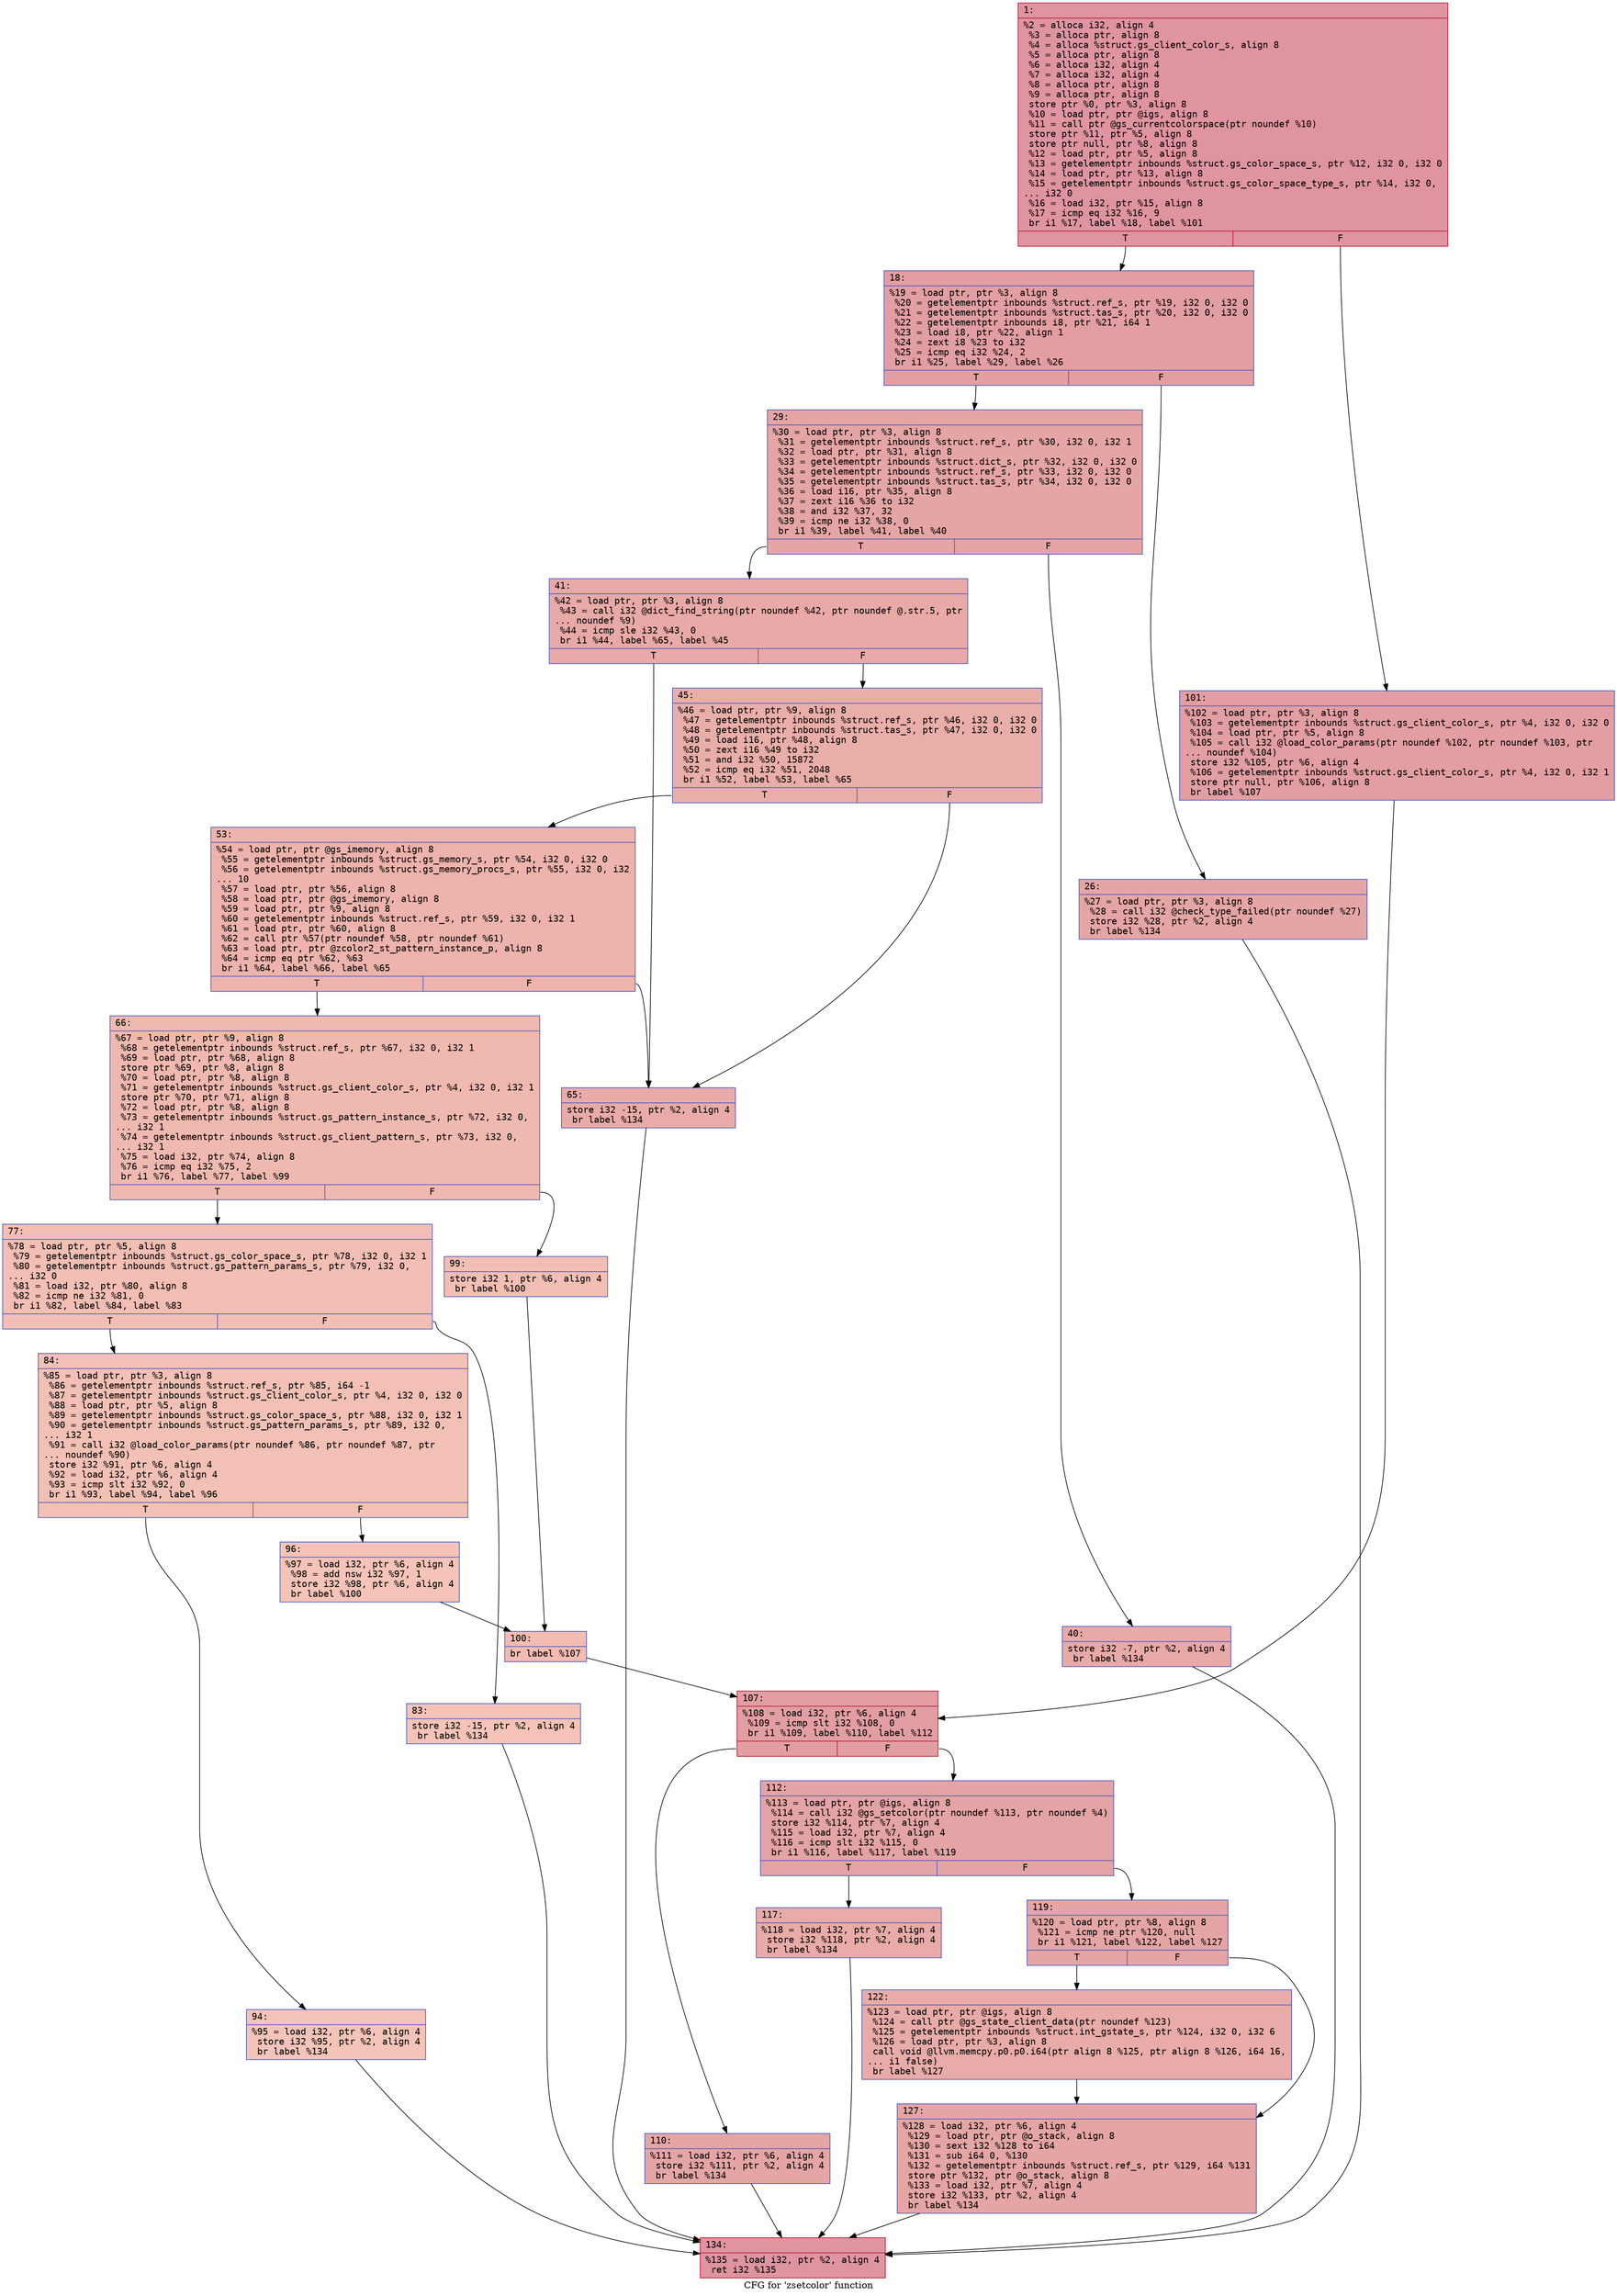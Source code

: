 digraph "CFG for 'zsetcolor' function" {
	label="CFG for 'zsetcolor' function";

	Node0x60000268e490 [shape=record,color="#b70d28ff", style=filled, fillcolor="#b70d2870" fontname="Courier",label="{1:\l|  %2 = alloca i32, align 4\l  %3 = alloca ptr, align 8\l  %4 = alloca %struct.gs_client_color_s, align 8\l  %5 = alloca ptr, align 8\l  %6 = alloca i32, align 4\l  %7 = alloca i32, align 4\l  %8 = alloca ptr, align 8\l  %9 = alloca ptr, align 8\l  store ptr %0, ptr %3, align 8\l  %10 = load ptr, ptr @igs, align 8\l  %11 = call ptr @gs_currentcolorspace(ptr noundef %10)\l  store ptr %11, ptr %5, align 8\l  store ptr null, ptr %8, align 8\l  %12 = load ptr, ptr %5, align 8\l  %13 = getelementptr inbounds %struct.gs_color_space_s, ptr %12, i32 0, i32 0\l  %14 = load ptr, ptr %13, align 8\l  %15 = getelementptr inbounds %struct.gs_color_space_type_s, ptr %14, i32 0,\l... i32 0\l  %16 = load i32, ptr %15, align 8\l  %17 = icmp eq i32 %16, 9\l  br i1 %17, label %18, label %101\l|{<s0>T|<s1>F}}"];
	Node0x60000268e490:s0 -> Node0x60000268e800[tooltip="1 -> 18\nProbability 50.00%" ];
	Node0x60000268e490:s1 -> Node0x60000268ed00[tooltip="1 -> 101\nProbability 50.00%" ];
	Node0x60000268e800 [shape=record,color="#3d50c3ff", style=filled, fillcolor="#be242e70" fontname="Courier",label="{18:\l|  %19 = load ptr, ptr %3, align 8\l  %20 = getelementptr inbounds %struct.ref_s, ptr %19, i32 0, i32 0\l  %21 = getelementptr inbounds %struct.tas_s, ptr %20, i32 0, i32 0\l  %22 = getelementptr inbounds i8, ptr %21, i64 1\l  %23 = load i8, ptr %22, align 1\l  %24 = zext i8 %23 to i32\l  %25 = icmp eq i32 %24, 2\l  br i1 %25, label %29, label %26\l|{<s0>T|<s1>F}}"];
	Node0x60000268e800:s0 -> Node0x60000268e8a0[tooltip="18 -> 29\nProbability 50.00%" ];
	Node0x60000268e800:s1 -> Node0x60000268e850[tooltip="18 -> 26\nProbability 50.00%" ];
	Node0x60000268e850 [shape=record,color="#3d50c3ff", style=filled, fillcolor="#c5333470" fontname="Courier",label="{26:\l|  %27 = load ptr, ptr %3, align 8\l  %28 = call i32 @check_type_failed(ptr noundef %27)\l  store i32 %28, ptr %2, align 4\l  br label %134\l}"];
	Node0x60000268e850 -> Node0x60000268ef80[tooltip="26 -> 134\nProbability 100.00%" ];
	Node0x60000268e8a0 [shape=record,color="#3d50c3ff", style=filled, fillcolor="#c5333470" fontname="Courier",label="{29:\l|  %30 = load ptr, ptr %3, align 8\l  %31 = getelementptr inbounds %struct.ref_s, ptr %30, i32 0, i32 1\l  %32 = load ptr, ptr %31, align 8\l  %33 = getelementptr inbounds %struct.dict_s, ptr %32, i32 0, i32 0\l  %34 = getelementptr inbounds %struct.ref_s, ptr %33, i32 0, i32 0\l  %35 = getelementptr inbounds %struct.tas_s, ptr %34, i32 0, i32 0\l  %36 = load i16, ptr %35, align 8\l  %37 = zext i16 %36 to i32\l  %38 = and i32 %37, 32\l  %39 = icmp ne i32 %38, 0\l  br i1 %39, label %41, label %40\l|{<s0>T|<s1>F}}"];
	Node0x60000268e8a0:s0 -> Node0x60000268e940[tooltip="29 -> 41\nProbability 50.00%" ];
	Node0x60000268e8a0:s1 -> Node0x60000268e8f0[tooltip="29 -> 40\nProbability 50.00%" ];
	Node0x60000268e8f0 [shape=record,color="#3d50c3ff", style=filled, fillcolor="#ca3b3770" fontname="Courier",label="{40:\l|  store i32 -7, ptr %2, align 4\l  br label %134\l}"];
	Node0x60000268e8f0 -> Node0x60000268ef80[tooltip="40 -> 134\nProbability 100.00%" ];
	Node0x60000268e940 [shape=record,color="#3d50c3ff", style=filled, fillcolor="#ca3b3770" fontname="Courier",label="{41:\l|  %42 = load ptr, ptr %3, align 8\l  %43 = call i32 @dict_find_string(ptr noundef %42, ptr noundef @.str.5, ptr\l... noundef %9)\l  %44 = icmp sle i32 %43, 0\l  br i1 %44, label %65, label %45\l|{<s0>T|<s1>F}}"];
	Node0x60000268e940:s0 -> Node0x60000268ea30[tooltip="41 -> 65\nProbability 50.00%" ];
	Node0x60000268e940:s1 -> Node0x60000268e990[tooltip="41 -> 45\nProbability 50.00%" ];
	Node0x60000268e990 [shape=record,color="#3d50c3ff", style=filled, fillcolor="#d0473d70" fontname="Courier",label="{45:\l|  %46 = load ptr, ptr %9, align 8\l  %47 = getelementptr inbounds %struct.ref_s, ptr %46, i32 0, i32 0\l  %48 = getelementptr inbounds %struct.tas_s, ptr %47, i32 0, i32 0\l  %49 = load i16, ptr %48, align 8\l  %50 = zext i16 %49 to i32\l  %51 = and i32 %50, 15872\l  %52 = icmp eq i32 %51, 2048\l  br i1 %52, label %53, label %65\l|{<s0>T|<s1>F}}"];
	Node0x60000268e990:s0 -> Node0x60000268e9e0[tooltip="45 -> 53\nProbability 50.00%" ];
	Node0x60000268e990:s1 -> Node0x60000268ea30[tooltip="45 -> 65\nProbability 50.00%" ];
	Node0x60000268e9e0 [shape=record,color="#3d50c3ff", style=filled, fillcolor="#d6524470" fontname="Courier",label="{53:\l|  %54 = load ptr, ptr @gs_imemory, align 8\l  %55 = getelementptr inbounds %struct.gs_memory_s, ptr %54, i32 0, i32 0\l  %56 = getelementptr inbounds %struct.gs_memory_procs_s, ptr %55, i32 0, i32\l... 10\l  %57 = load ptr, ptr %56, align 8\l  %58 = load ptr, ptr @gs_imemory, align 8\l  %59 = load ptr, ptr %9, align 8\l  %60 = getelementptr inbounds %struct.ref_s, ptr %59, i32 0, i32 1\l  %61 = load ptr, ptr %60, align 8\l  %62 = call ptr %57(ptr noundef %58, ptr noundef %61)\l  %63 = load ptr, ptr @zcolor2_st_pattern_instance_p, align 8\l  %64 = icmp eq ptr %62, %63\l  br i1 %64, label %66, label %65\l|{<s0>T|<s1>F}}"];
	Node0x60000268e9e0:s0 -> Node0x60000268ea80[tooltip="53 -> 66\nProbability 37.50%" ];
	Node0x60000268e9e0:s1 -> Node0x60000268ea30[tooltip="53 -> 65\nProbability 62.50%" ];
	Node0x60000268ea30 [shape=record,color="#3d50c3ff", style=filled, fillcolor="#cc403a70" fontname="Courier",label="{65:\l|  store i32 -15, ptr %2, align 4\l  br label %134\l}"];
	Node0x60000268ea30 -> Node0x60000268ef80[tooltip="65 -> 134\nProbability 100.00%" ];
	Node0x60000268ea80 [shape=record,color="#3d50c3ff", style=filled, fillcolor="#de614d70" fontname="Courier",label="{66:\l|  %67 = load ptr, ptr %9, align 8\l  %68 = getelementptr inbounds %struct.ref_s, ptr %67, i32 0, i32 1\l  %69 = load ptr, ptr %68, align 8\l  store ptr %69, ptr %8, align 8\l  %70 = load ptr, ptr %8, align 8\l  %71 = getelementptr inbounds %struct.gs_client_color_s, ptr %4, i32 0, i32 1\l  store ptr %70, ptr %71, align 8\l  %72 = load ptr, ptr %8, align 8\l  %73 = getelementptr inbounds %struct.gs_pattern_instance_s, ptr %72, i32 0,\l... i32 1\l  %74 = getelementptr inbounds %struct.gs_client_pattern_s, ptr %73, i32 0,\l... i32 1\l  %75 = load i32, ptr %74, align 8\l  %76 = icmp eq i32 %75, 2\l  br i1 %76, label %77, label %99\l|{<s0>T|<s1>F}}"];
	Node0x60000268ea80:s0 -> Node0x60000268ead0[tooltip="66 -> 77\nProbability 50.00%" ];
	Node0x60000268ea80:s1 -> Node0x60000268ec60[tooltip="66 -> 99\nProbability 50.00%" ];
	Node0x60000268ead0 [shape=record,color="#3d50c3ff", style=filled, fillcolor="#e36c5570" fontname="Courier",label="{77:\l|  %78 = load ptr, ptr %5, align 8\l  %79 = getelementptr inbounds %struct.gs_color_space_s, ptr %78, i32 0, i32 1\l  %80 = getelementptr inbounds %struct.gs_pattern_params_s, ptr %79, i32 0,\l... i32 0\l  %81 = load i32, ptr %80, align 8\l  %82 = icmp ne i32 %81, 0\l  br i1 %82, label %84, label %83\l|{<s0>T|<s1>F}}"];
	Node0x60000268ead0:s0 -> Node0x60000268eb70[tooltip="77 -> 84\nProbability 62.50%" ];
	Node0x60000268ead0:s1 -> Node0x60000268eb20[tooltip="77 -> 83\nProbability 37.50%" ];
	Node0x60000268eb20 [shape=record,color="#3d50c3ff", style=filled, fillcolor="#e8765c70" fontname="Courier",label="{83:\l|  store i32 -15, ptr %2, align 4\l  br label %134\l}"];
	Node0x60000268eb20 -> Node0x60000268ef80[tooltip="83 -> 134\nProbability 100.00%" ];
	Node0x60000268eb70 [shape=record,color="#3d50c3ff", style=filled, fillcolor="#e5705870" fontname="Courier",label="{84:\l|  %85 = load ptr, ptr %3, align 8\l  %86 = getelementptr inbounds %struct.ref_s, ptr %85, i64 -1\l  %87 = getelementptr inbounds %struct.gs_client_color_s, ptr %4, i32 0, i32 0\l  %88 = load ptr, ptr %5, align 8\l  %89 = getelementptr inbounds %struct.gs_color_space_s, ptr %88, i32 0, i32 1\l  %90 = getelementptr inbounds %struct.gs_pattern_params_s, ptr %89, i32 0,\l... i32 1\l  %91 = call i32 @load_color_params(ptr noundef %86, ptr noundef %87, ptr\l... noundef %90)\l  store i32 %91, ptr %6, align 4\l  %92 = load i32, ptr %6, align 4\l  %93 = icmp slt i32 %92, 0\l  br i1 %93, label %94, label %96\l|{<s0>T|<s1>F}}"];
	Node0x60000268eb70:s0 -> Node0x60000268ebc0[tooltip="84 -> 94\nProbability 37.50%" ];
	Node0x60000268eb70:s1 -> Node0x60000268ec10[tooltip="84 -> 96\nProbability 62.50%" ];
	Node0x60000268ebc0 [shape=record,color="#3d50c3ff", style=filled, fillcolor="#e97a5f70" fontname="Courier",label="{94:\l|  %95 = load i32, ptr %6, align 4\l  store i32 %95, ptr %2, align 4\l  br label %134\l}"];
	Node0x60000268ebc0 -> Node0x60000268ef80[tooltip="94 -> 134\nProbability 100.00%" ];
	Node0x60000268ec10 [shape=record,color="#3d50c3ff", style=filled, fillcolor="#e8765c70" fontname="Courier",label="{96:\l|  %97 = load i32, ptr %6, align 4\l  %98 = add nsw i32 %97, 1\l  store i32 %98, ptr %6, align 4\l  br label %100\l}"];
	Node0x60000268ec10 -> Node0x60000268ecb0[tooltip="96 -> 100\nProbability 100.00%" ];
	Node0x60000268ec60 [shape=record,color="#3d50c3ff", style=filled, fillcolor="#e36c5570" fontname="Courier",label="{99:\l|  store i32 1, ptr %6, align 4\l  br label %100\l}"];
	Node0x60000268ec60 -> Node0x60000268ecb0[tooltip="99 -> 100\nProbability 100.00%" ];
	Node0x60000268ecb0 [shape=record,color="#3d50c3ff", style=filled, fillcolor="#e1675170" fontname="Courier",label="{100:\l|  br label %107\l}"];
	Node0x60000268ecb0 -> Node0x60000268ed50[tooltip="100 -> 107\nProbability 100.00%" ];
	Node0x60000268ed00 [shape=record,color="#3d50c3ff", style=filled, fillcolor="#be242e70" fontname="Courier",label="{101:\l|  %102 = load ptr, ptr %3, align 8\l  %103 = getelementptr inbounds %struct.gs_client_color_s, ptr %4, i32 0, i32 0\l  %104 = load ptr, ptr %5, align 8\l  %105 = call i32 @load_color_params(ptr noundef %102, ptr noundef %103, ptr\l... noundef %104)\l  store i32 %105, ptr %6, align 4\l  %106 = getelementptr inbounds %struct.gs_client_color_s, ptr %4, i32 0, i32 1\l  store ptr null, ptr %106, align 8\l  br label %107\l}"];
	Node0x60000268ed00 -> Node0x60000268ed50[tooltip="101 -> 107\nProbability 100.00%" ];
	Node0x60000268ed50 [shape=record,color="#b70d28ff", style=filled, fillcolor="#be242e70" fontname="Courier",label="{107:\l|  %108 = load i32, ptr %6, align 4\l  %109 = icmp slt i32 %108, 0\l  br i1 %109, label %110, label %112\l|{<s0>T|<s1>F}}"];
	Node0x60000268ed50:s0 -> Node0x60000268eda0[tooltip="107 -> 110\nProbability 37.50%" ];
	Node0x60000268ed50:s1 -> Node0x60000268edf0[tooltip="107 -> 112\nProbability 62.50%" ];
	Node0x60000268eda0 [shape=record,color="#3d50c3ff", style=filled, fillcolor="#c5333470" fontname="Courier",label="{110:\l|  %111 = load i32, ptr %6, align 4\l  store i32 %111, ptr %2, align 4\l  br label %134\l}"];
	Node0x60000268eda0 -> Node0x60000268ef80[tooltip="110 -> 134\nProbability 100.00%" ];
	Node0x60000268edf0 [shape=record,color="#3d50c3ff", style=filled, fillcolor="#c32e3170" fontname="Courier",label="{112:\l|  %113 = load ptr, ptr @igs, align 8\l  %114 = call i32 @gs_setcolor(ptr noundef %113, ptr noundef %4)\l  store i32 %114, ptr %7, align 4\l  %115 = load i32, ptr %7, align 4\l  %116 = icmp slt i32 %115, 0\l  br i1 %116, label %117, label %119\l|{<s0>T|<s1>F}}"];
	Node0x60000268edf0:s0 -> Node0x60000268ee40[tooltip="112 -> 117\nProbability 37.50%" ];
	Node0x60000268edf0:s1 -> Node0x60000268ee90[tooltip="112 -> 119\nProbability 62.50%" ];
	Node0x60000268ee40 [shape=record,color="#3d50c3ff", style=filled, fillcolor="#cc403a70" fontname="Courier",label="{117:\l|  %118 = load i32, ptr %7, align 4\l  store i32 %118, ptr %2, align 4\l  br label %134\l}"];
	Node0x60000268ee40 -> Node0x60000268ef80[tooltip="117 -> 134\nProbability 100.00%" ];
	Node0x60000268ee90 [shape=record,color="#3d50c3ff", style=filled, fillcolor="#c5333470" fontname="Courier",label="{119:\l|  %120 = load ptr, ptr %8, align 8\l  %121 = icmp ne ptr %120, null\l  br i1 %121, label %122, label %127\l|{<s0>T|<s1>F}}"];
	Node0x60000268ee90:s0 -> Node0x60000268eee0[tooltip="119 -> 122\nProbability 62.50%" ];
	Node0x60000268ee90:s1 -> Node0x60000268ef30[tooltip="119 -> 127\nProbability 37.50%" ];
	Node0x60000268eee0 [shape=record,color="#3d50c3ff", style=filled, fillcolor="#cc403a70" fontname="Courier",label="{122:\l|  %123 = load ptr, ptr @igs, align 8\l  %124 = call ptr @gs_state_client_data(ptr noundef %123)\l  %125 = getelementptr inbounds %struct.int_gstate_s, ptr %124, i32 0, i32 6\l  %126 = load ptr, ptr %3, align 8\l  call void @llvm.memcpy.p0.p0.i64(ptr align 8 %125, ptr align 8 %126, i64 16,\l... i1 false)\l  br label %127\l}"];
	Node0x60000268eee0 -> Node0x60000268ef30[tooltip="122 -> 127\nProbability 100.00%" ];
	Node0x60000268ef30 [shape=record,color="#3d50c3ff", style=filled, fillcolor="#c5333470" fontname="Courier",label="{127:\l|  %128 = load i32, ptr %6, align 4\l  %129 = load ptr, ptr @o_stack, align 8\l  %130 = sext i32 %128 to i64\l  %131 = sub i64 0, %130\l  %132 = getelementptr inbounds %struct.ref_s, ptr %129, i64 %131\l  store ptr %132, ptr @o_stack, align 8\l  %133 = load i32, ptr %7, align 4\l  store i32 %133, ptr %2, align 4\l  br label %134\l}"];
	Node0x60000268ef30 -> Node0x60000268ef80[tooltip="127 -> 134\nProbability 100.00%" ];
	Node0x60000268ef80 [shape=record,color="#b70d28ff", style=filled, fillcolor="#b70d2870" fontname="Courier",label="{134:\l|  %135 = load i32, ptr %2, align 4\l  ret i32 %135\l}"];
}
